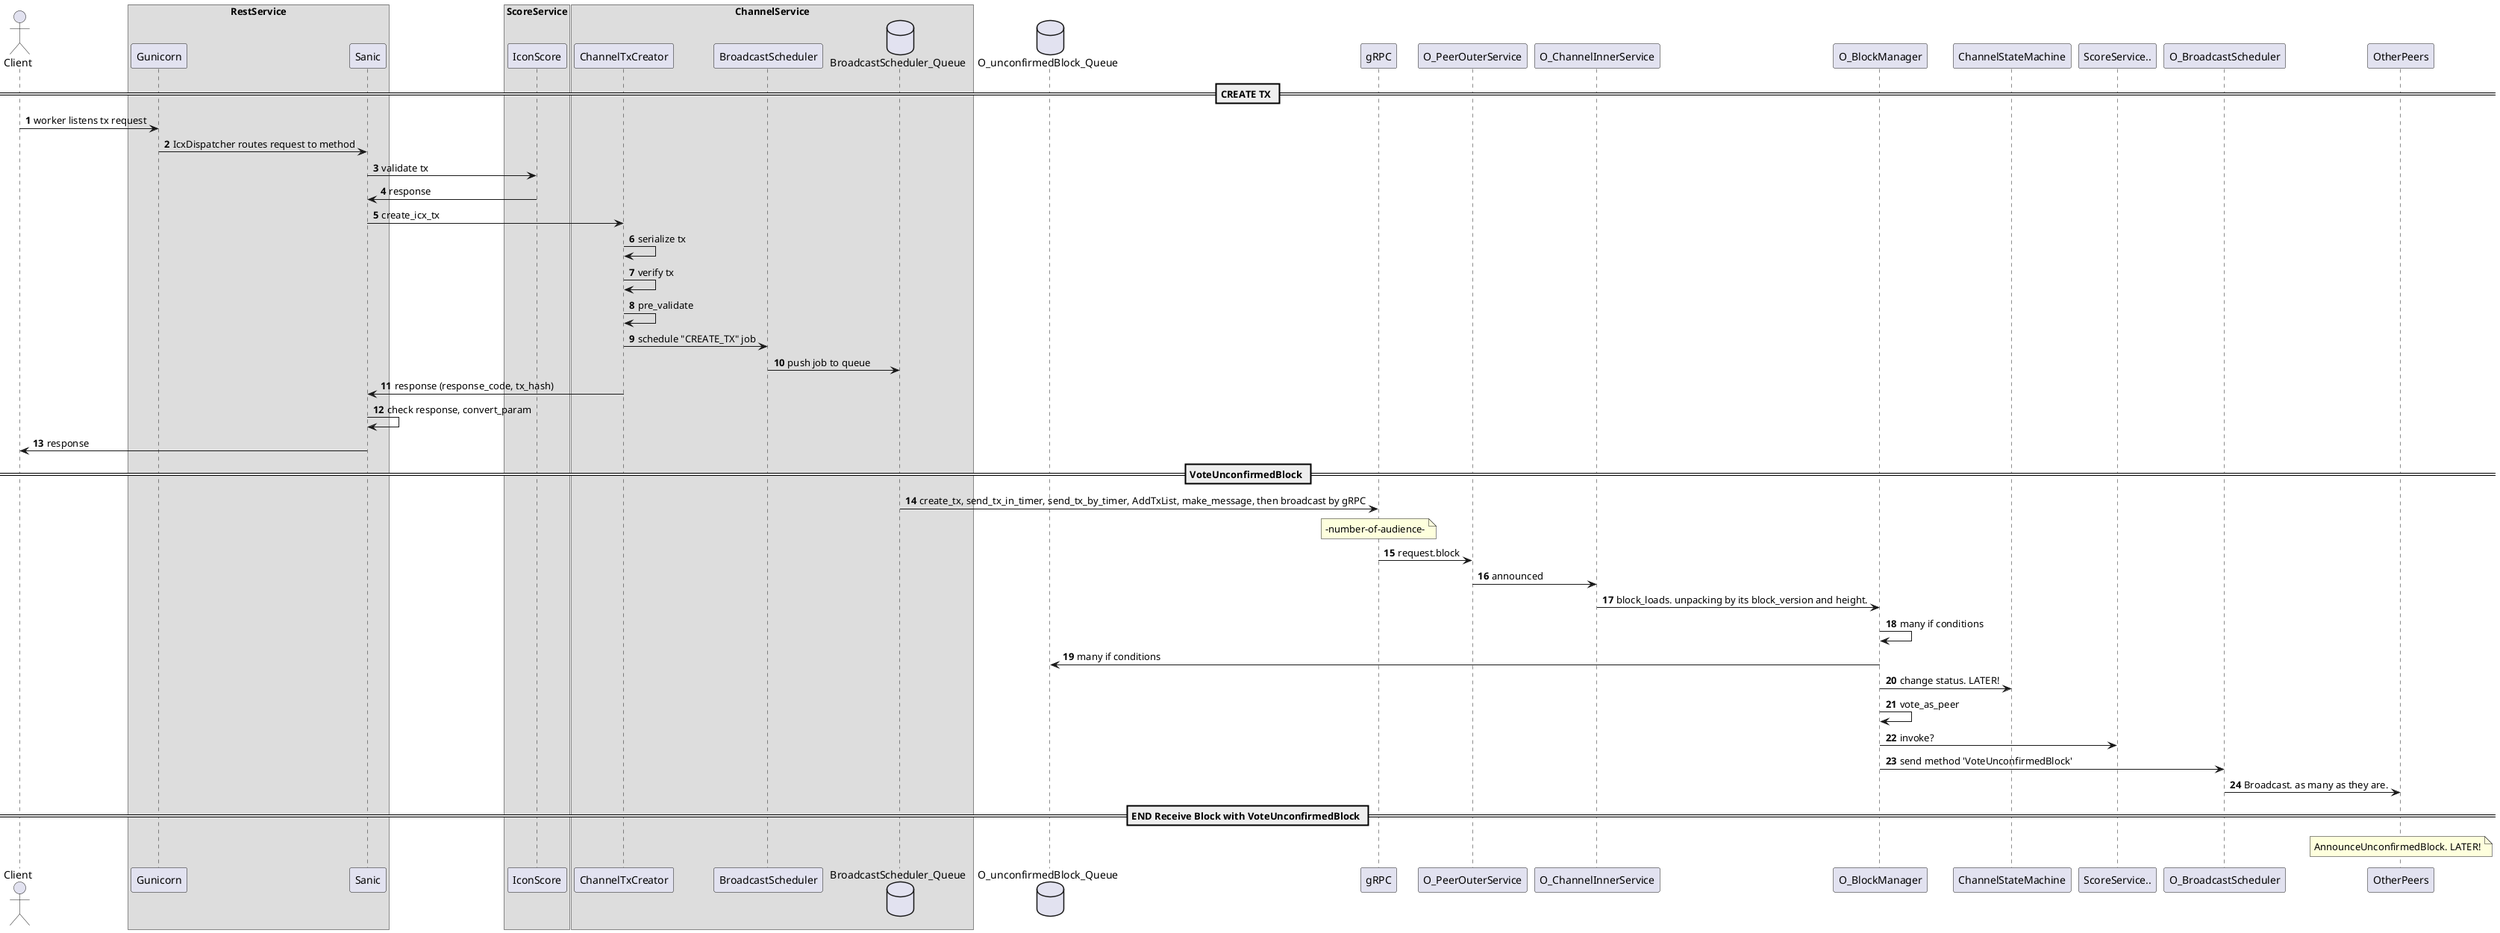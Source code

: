 
        ┌─┐
        ║"│
        └┬┘
        ┌┼┐
         │                       ┌────────┐                                 ┌─────┐                          ┌─────────┐          ┌────────────────┐          ┌──────────────────┐
        ┌┴┐                      │Gunicorn│                                 │Sanic│                          │IconScore│          │ChannelTxCreator│          │BroadcastScheduler│
      Client                     └───┬────┘                                 └──┬──┘                          └────┬────┘          └───────┬────────┘          └────────┬─────────┘
        │                            │                                         │                                  │                       │                            │
        │                            │                                         │           ╔═══════════╗          │                       │                            │
════════╪════════════════════════════╪═════════════════════════════════════════╪═══════════╣ CREATE TX ╠══════════╪═══════════════════════╪════════════════════════════╪═══════════════════════════
        │                            │                                         │           ╚═══════════╝          │                       │                            │
        │                            │                                         │                                  │                       │                            │
        │ 1 worker listens tx request│                                         │                                  │                       │                            │
        │ ───────────────────────────>                                         │                                  │                       │                            │
        │                            │                                         │                                  │                       │                            │
        │                            │ 2 IcxDispatcher routes request to method│                                  │                       │                            │
        │                            │ ────────────────────────────────────────>                                  │                       │                            │
        │                            │                                         │                                  │                       │                            │
        │                            │                                         │           3 validate tx          │                       │                            │
        │                            │                                         │ ─────────────────────────────────>                       │                            │
        │                            │                                         │                                  │                       │                            │
        │                            │                                         │            4 response            │                       │                            │
        │                            │                                         │ <─────────────────────────────────                       │                            │
        │                            │                                         │                                  │                       │                            │
        │                            │                                         │                      5 create_icx_tx                     │                            │
        │                            │                                         │ ─────────────────────────────────────────────────────────>                            │
        │                            │                                         │                                  │                       │                            │
        │                            │                                         │                                  │                       │────┐                       │
        │                            │                                         │                                  │                       │    │ <b>6</b>              │
        │                            │                                         │                                  │                       │<───┘ serialize tx          │
        │                            │                                         │                                  │                       │                            │
        │                            │                                         │                                  │                       │                            │
        │                            │                                         │                                  │                       │────┐                       │
        │                            │                                         │                                  │                       │    │ <b>7</b>              │
        │                            │                                         │                                  │                       │<───┘ verify tx             │
        │                            │                                         │                                  │                       │                            │
        │                            │                                         │                                  │                       │                            │
        │                            │                                         │                                  │                       │────┐                       │
        │                            │                                         │                                  │                       │    │ <b>8</b>              │
        │                            │                                         │                                  │                       │<───┘ pre_validate          │
        │                            │                                         │                                  │                       │                            │
        │                            │                                         │                                  │                       │                            │
        │                            │                                         │                                  │                       │   9 schedule "CREATE_TX"   │
        │                            │                                         │                                  │                       │ ───────────────────────────>
        │                            │                                         │                                  │                       │                            │
        │                            │                                         │                                  │                       │                            │────┐
        │                            │                                         │                                  │                       │                            │    │ <b>10</b>
        │                            │                                         │                                  │                       │                            │<───┘ put_command, handling
        │                            │                                         │                                  │                       │                            │
        │                            │                                         │                                  │                       │                            │
        │                            │                                         │                                  │                       │                            │
        │                            │                                         │           ╔══════════╗           │                       │                            │
════════╪════════════════════════════╪═════════════════════════════════════════╪═══════════╣ CONTINUE ╠═══════════╪═══════════════════════╪════════════════════════════╪═══════════════════════════
        │                            │                                         │           ╚══════════╝           │                       │                            │
        │                            │                                         │                                  │                       │                            │
        │                            │                                         │           11 response (response_code, tx_hash)           │                            │
        │                            │                                         │ <─────────────────────────────────────────────────────────                            │
        │                            │                                         │                                  │                       │                            │
        │                            │                                         │────┐                                                     │                            │
        │                            │                                         │    │ <b>12</b>                                           │                            │
        │                            │                                         │<───┘ check response, convert_param                       │                            │
        │                            │                                         │                                                          │                            │
        │                            │                                         │                                  │                       │                            │
        │                            │ 13 response                             │                                  │                       │                            │
        │ <─────────────────────────────────────────────────────────────────────                                  │                       │                            │
        │                            │                                         │                                  │                       │                            │
        │                            │                                         │                                  │                       │                            │
        │                            │                                         │     ╔══════════════════════╗     │                       │                            │
════════╪════════════════════════════╪═════════════════════════════════════════╪═════╣ VoteUnconfirmedBlock ╠═════╪═══════════════════════╪════════════════════════════╪═══════════════════════════
        │                            │                                         │     ╚══════════════════════╝     │                       │                            │
      Client                     ┌───┴────┐                                 ┌──┴──┐                          ┌────┴────┐          ┌───────┴────────┐          ┌────────┴─────────┐
        ┌─┐                      │Gunicorn│                                 │Sanic│                          │IconScore│          │ChannelTxCreator│          │BroadcastScheduler│
        ║"│                      └────────┘                                 └─────┘                          └─────────┘          └────────────────┘          └──────────────────┘
        └┬┘
        ┌┼┐
         │
        ┌┴┐

'stash

@startuml
autonumber 

actor Client

' myPeer
box "RestService"
    participant Gunicorn
    participant Sanic
end box

box "ScoreService"
    participant IconScore
end box

box "ChannelService"
    participant ChannelTxCreator
    participant BroadcastScheduler
    database BroadcastScheduler_Queue

end box

' otherPeer
database O_unconfirmedBlock_Queue

== CREATE TX ==
Client -> Gunicorn: worker listens tx request
Gunicorn -> Sanic: IcxDispatcher routes request to method

' validation
Sanic -> IconScore: validate tx
IconScore -> Sanic: response

' create_icx_tx
Sanic -> ChannelTxCreator: create_icx_tx
ChannelTxCreator -> ChannelTxCreator: serialize tx
ChannelTxCreator -> ChannelTxCreator: verify tx
ChannelTxCreator -> ChannelTxCreator: pre_validate

'BroadcastScheduler
ChannelTxCreator -> BroadcastScheduler: schedule "CREATE_TX" job
BroadcastScheduler -> BroadcastScheduler_Queue: push job to queue

'---------------- check this.
ChannelTxCreator -> Sanic: response (response_code, tx_hash)
Sanic -> Sanic: check response, convert_param
Sanic -> Client: response
'---------------- check this.

== VoteUnconfirmedBlock ==
BroadcastScheduler_Queue -> gRPC: create_tx, send_tx_in_timer, send_tx_by_timer, AddTxList, make_message, then broadcast by gRPC
note over gRPC: -number-of-audience-

' Other peers
gRPC -> O_PeerOuterService: request.block
O_PeerOuterService -> O_ChannelInnerService: announced
O_ChannelInnerService -> O_BlockManager: block_loads. unpacking by its block_version and height.
O_BlockManager -> O_BlockManager: many if conditions
O_BlockManager -> O_unconfirmedBlock_Queue: many if conditions
O_BlockManager -> ChannelStateMachine: change status. LATER!
O_BlockManager -> O_BlockManager: vote_as_peer
O_BlockManager -> ScoreService..: invoke?
O_BlockManager -> O_BroadcastScheduler: send method 'VoteUnconfirmedBlock'
O_BroadcastScheduler -> OtherPeers: Broadcast. as many as they are.

== END Receive Block with VoteUnconfirmedBlock ==
note over OtherPeers: AnnounceUnconfirmedBlock. LATER!

@enduml

